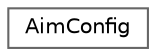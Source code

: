 digraph "Graphical Class Hierarchy"
{
 // LATEX_PDF_SIZE
  bgcolor="transparent";
  edge [fontname=Helvetica,fontsize=10,labelfontname=Helvetica,labelfontsize=10];
  node [fontname=Helvetica,fontsize=10,shape=box,height=0.2,width=0.4];
  rankdir="LR";
  Node0 [id="Node000000",label="AimConfig",height=0.2,width=0.4,color="grey40", fillcolor="white", style="filled",URL="$dc/d76/classAimConfig.html",tooltip="Configuration for the aimbot settings and behavior."];
}
